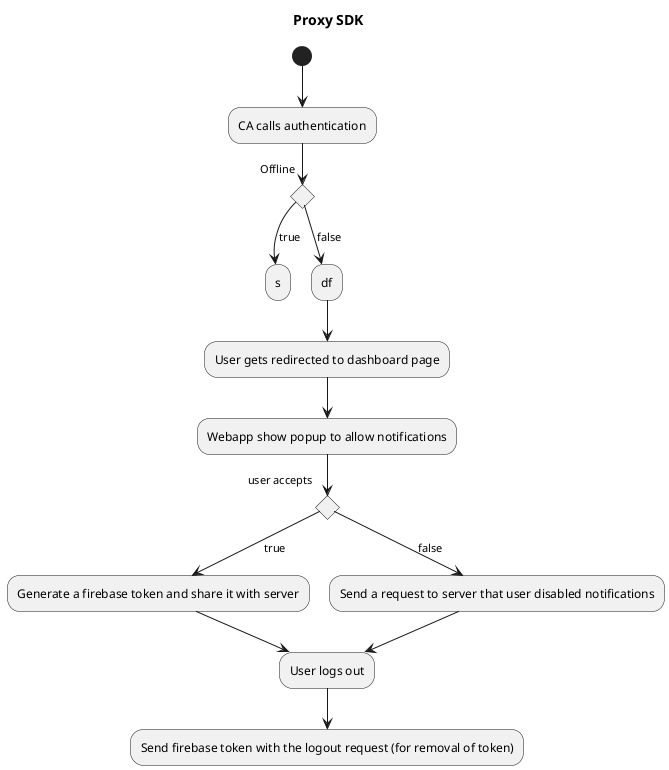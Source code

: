 @startuml
title Proxy SDK

(*) --> "CA calls authentication"
If "Offline" then
--> [true] "s"
else
--> [false] "df"


--> "User gets redirected to dashboard page"
--> "Webapp show popup to allow notifications"
If "user accepts" then
    --> [true] "Generate a firebase token and share it with server"
    --> "User logs out"
else
    --> [false] "Send a request to server that user disabled notifications"
    --> "User logs out"
    --> "Send firebase token with the logout request (for removal of token)"

@enduml